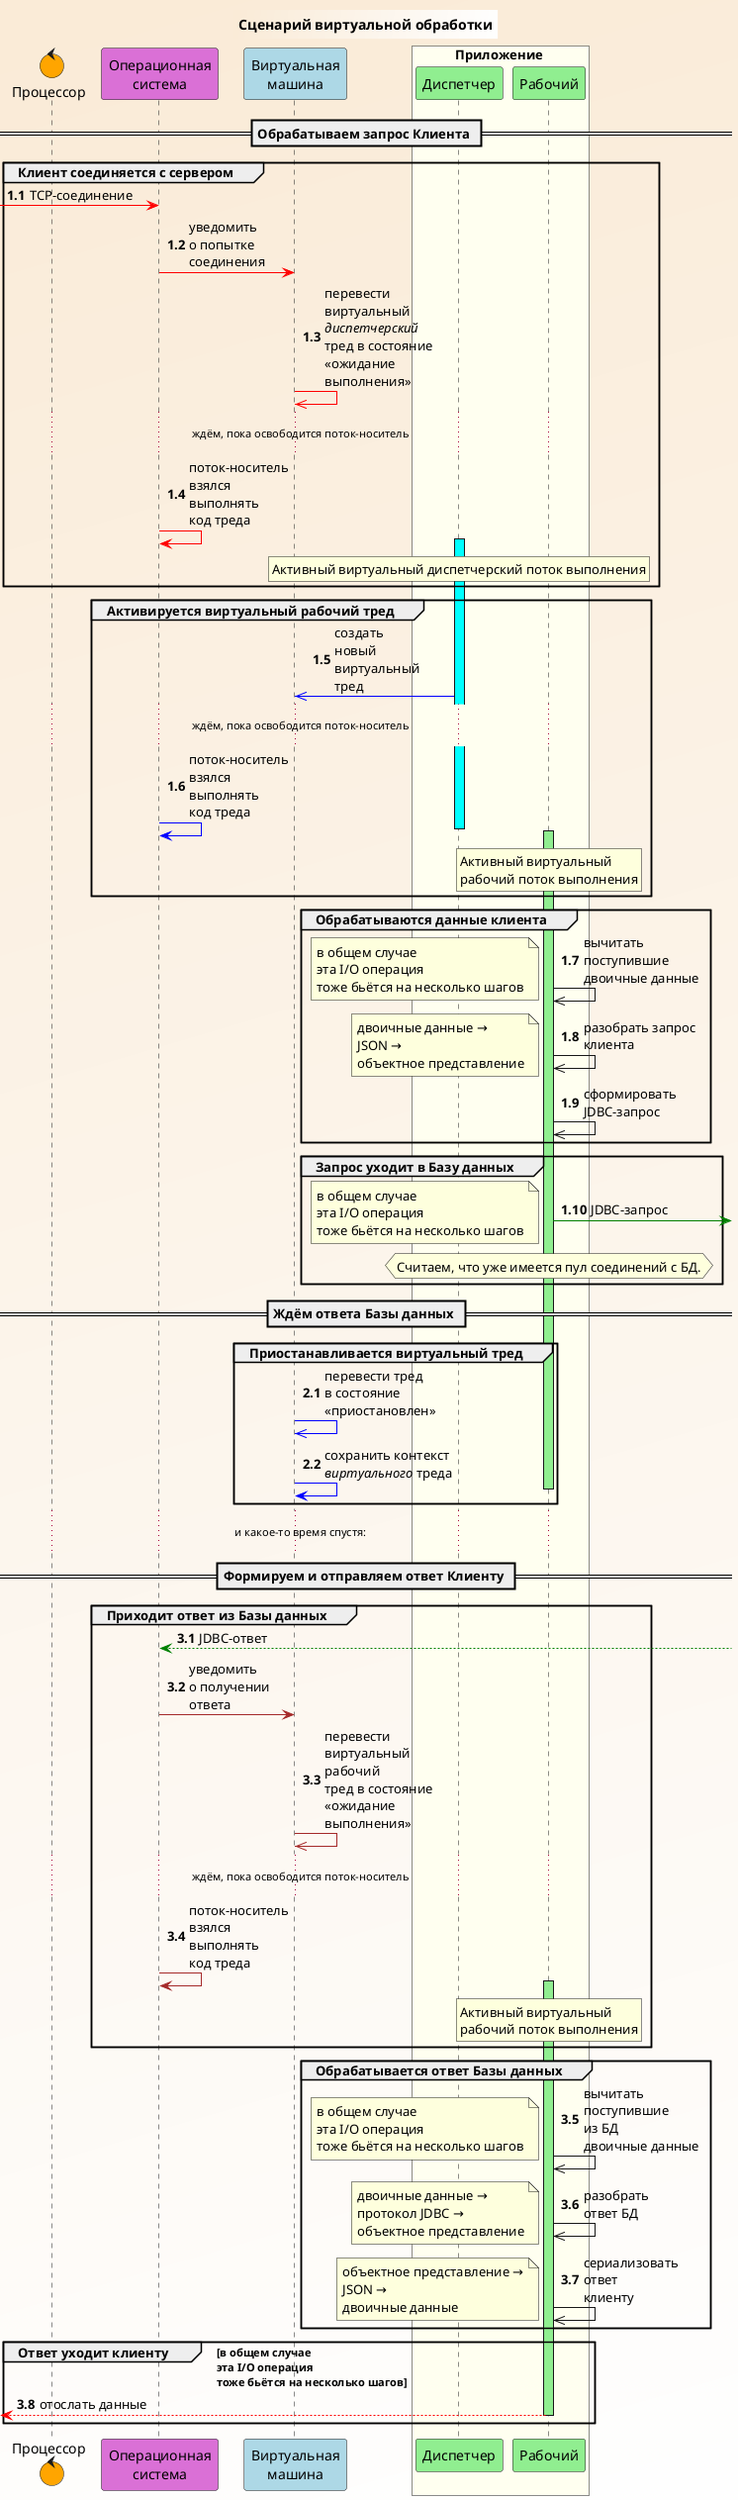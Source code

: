 @startuml
title Сценарий виртуальной обработки
skinparam backgroundcolor AntiqueWhite/White

  control "Процессор" as proc #orange
  participant "Операционная\nсистема" as os #orchid
  participant "Виртуальная\nмашина" as vm #lightblue
  box Приложение #ivory
    participant "Диспетчер" as dispatcher #lightgreen
    participant "Рабочий" as worker #lightgreen
  end box

== Обрабатываем запрос Клиента ==
autonumber 1.1
group Клиент соединяется с сервером
  -[#red]> os : TCP-соединение
  os -[#red]> vm : уведомить\nо попытке\nсоединения
  vm -[#red]>> vm: перевести\nвиртуальный\n<i>диспетчерский</i>\nтред в состояние\n«ожидание\nвыполнения»
  ...ждём, пока освободится поток-носитель...
  os -[#red]> os: поток-носитель\nвзялся\nвыполнять\nкод треда
  activate dispatcher #cyan
  rnote over dispatcher: Активный виртуальный диспетчерский поток выполнения
end
group Активируется виртуальный рабочий тред
  dispatcher -[#blue]>> vm : создать\nновый\nвиртуальный\nтред
  ...ждём, пока освободится поток-носитель...
  os -[#blue]> os: поток-носитель\nвзялся\nвыполнять\nкод треда
  activate worker #lightgreen
  rnote over worker: Активный виртуальный\nрабочий поток выполнения
  deactivate dispatcher
end
group Обрабатываются данные клиента
  worker ->> worker : вычитать\nпоступившие\nдвоичные данные
  note left: в общем случае\nэта I/O операция\nтоже бьётся на несколько шагов
  worker ->> worker : разобрать запрос\nклиента
  note left: двоичные данные →\nJSON →\nобъектное представление
  worker ->> worker : сформировать\nJDBC-запрос
end
group Запрос уходит в Базу данных
  worker -[#green]>] : JDBC-запрос
  note left: в общем случае\nэта I/O операция\nтоже бьётся на несколько шагов
  hnote over worker: Считаем, что уже имеется пул соединений с БД.
end
== Ждём ответа Базы данных ==
autonumber 2.1
group Приостанавливается виртуальный тред
  vm -[#blue]>> vm: перевести тред\nв состояние\n«приостановлен»
  vm -[#blue]> vm: сохранить контекст\n<i>виртуального</i> треда
  deactivate worker
end
...и какое-то время спустя:...
== Формируем и отправляем ответ Клиенту ==
autonumber 3.1
group Приходит ответ из Базы данных
  os <[#green]-- : JDBC-ответ
  os -[#brown]> vm : уведомить\nо получении\nответа
  vm -[#brown]>> vm: перевести\nвиртуальный\nрабочий\nтред в состояние\n«ожидание\nвыполнения»
  ...ждём, пока освободится поток-носитель...
  os -[#brown]> os: поток-носитель\nвзялся\nвыполнять\nкод треда
  activate worker #lightgreen
  rnote over worker: Активный виртуальный\nрабочий поток выполнения
end
group Обрабатывается ответ Базы данных
  worker ->> worker : вычитать\nпоступившие\nиз БД\nдвоичные данные
  note left: в общем случае\nэта I/O операция\nтоже бьётся на несколько шагов
  worker ->> worker : разобрать\nответ БД
  note left: двоичные данные →\nпротокол JDBC →\nобъектное представление
  worker ->> worker: сериализовать\nответ\nклиенту
  note left: объектное представление →\nJSON →\nдвоичные данные
end
group Ответ уходит клиенту [в общем случае\nэта I/O операция\nтоже бьётся на несколько шагов]
  [<-[#red]- worker: отослать данные
  deactivate worker
end
@enduml

